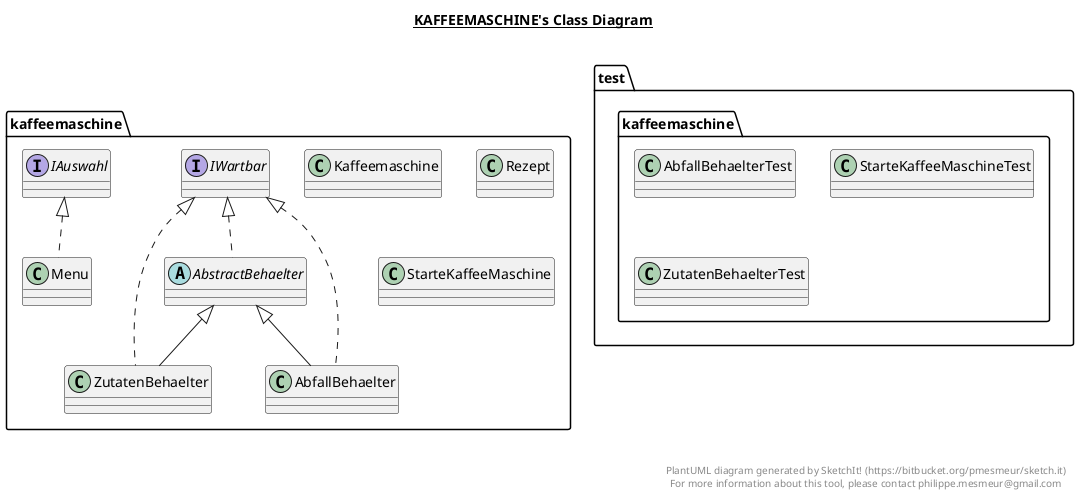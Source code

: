 @startuml

title __KAFFEEMASCHINE's Class Diagram__\n

  namespace kaffeemaschine {
    class kaffeemaschine.AbfallBehaelter {
    }
  }
  

  namespace kaffeemaschine {
    abstract class kaffeemaschine.AbstractBehaelter {
    }
  }
  

  namespace kaffeemaschine {
    interface kaffeemaschine.IAuswahl {
    }
  }
  

  namespace kaffeemaschine {
    interface kaffeemaschine.IWartbar {
    }
  }
  

  namespace kaffeemaschine {
    class kaffeemaschine.Kaffeemaschine {
    }
  }
  

  namespace kaffeemaschine {
    class kaffeemaschine.Menu {
    }
  }
  

  namespace kaffeemaschine {
    class kaffeemaschine.Rezept {
    }
  }
  

  namespace kaffeemaschine {
    class kaffeemaschine.StarteKaffeeMaschine {
    }
  }
  

  namespace kaffeemaschine {
    class kaffeemaschine.ZutatenBehaelter {
    }
  }
  

  namespace test.kaffeemaschine {
    class test.kaffeemaschine.AbfallBehaelterTest {
    }
  }
  

  namespace test.kaffeemaschine {
    class test.kaffeemaschine.StarteKaffeeMaschineTest {
    }
  }
  

  namespace test.kaffeemaschine {
    class test.kaffeemaschine.ZutatenBehaelterTest {
    }
  }
  

  kaffeemaschine.AbfallBehaelter .up.|> kaffeemaschine.IWartbar
  kaffeemaschine.AbfallBehaelter -up-|> kaffeemaschine.AbstractBehaelter
  kaffeemaschine.AbstractBehaelter .up.|> kaffeemaschine.IWartbar
  kaffeemaschine.Menu .up.|> kaffeemaschine.IAuswahl
  kaffeemaschine.ZutatenBehaelter .up.|> kaffeemaschine.IWartbar
  kaffeemaschine.ZutatenBehaelter -up-|> kaffeemaschine.AbstractBehaelter


right footer


PlantUML diagram generated by SketchIt! (https://bitbucket.org/pmesmeur/sketch.it)
For more information about this tool, please contact philippe.mesmeur@gmail.com
endfooter

@enduml
